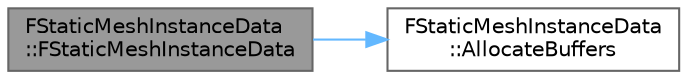 digraph "FStaticMeshInstanceData::FStaticMeshInstanceData"
{
 // INTERACTIVE_SVG=YES
 // LATEX_PDF_SIZE
  bgcolor="transparent";
  edge [fontname=Helvetica,fontsize=10,labelfontname=Helvetica,labelfontsize=10];
  node [fontname=Helvetica,fontsize=10,shape=box,height=0.2,width=0.4];
  rankdir="LR";
  Node1 [id="Node000001",label="FStaticMeshInstanceData\l::FStaticMeshInstanceData",height=0.2,width=0.4,color="gray40", fillcolor="grey60", style="filled", fontcolor="black",tooltip="Constructor."];
  Node1 -> Node2 [id="edge1_Node000001_Node000002",color="steelblue1",style="solid",tooltip=" "];
  Node2 [id="Node000002",label="FStaticMeshInstanceData\l::AllocateBuffers",height=0.2,width=0.4,color="grey40", fillcolor="white", style="filled",URL="$d7/dfa/classFStaticMeshInstanceData.html#a6ba59fe46f7bc4a38600f3faa988ccc1",tooltip=" "];
}
